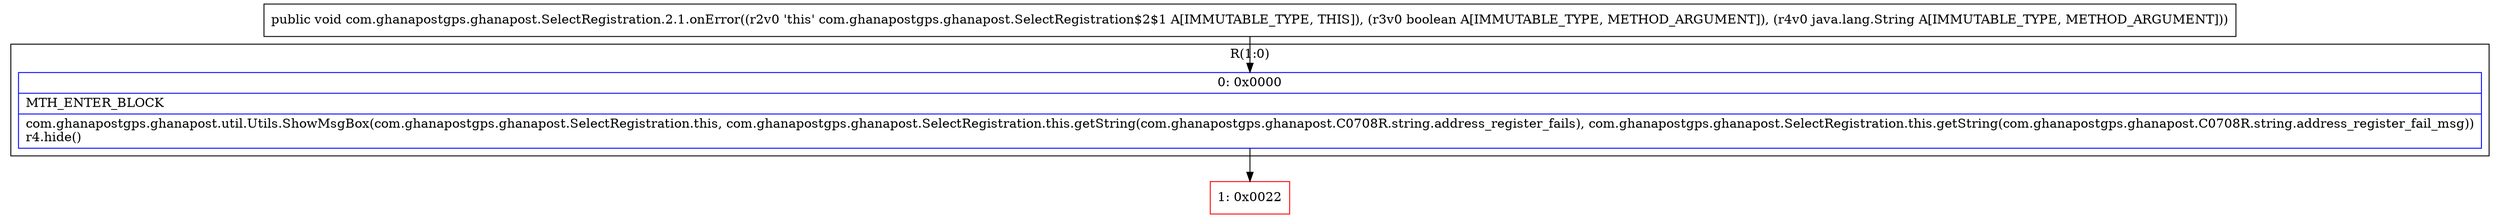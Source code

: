 digraph "CFG forcom.ghanapostgps.ghanapost.SelectRegistration.2.1.onError(ZLjava\/lang\/String;)V" {
subgraph cluster_Region_728176870 {
label = "R(1:0)";
node [shape=record,color=blue];
Node_0 [shape=record,label="{0\:\ 0x0000|MTH_ENTER_BLOCK\l|com.ghanapostgps.ghanapost.util.Utils.ShowMsgBox(com.ghanapostgps.ghanapost.SelectRegistration.this, com.ghanapostgps.ghanapost.SelectRegistration.this.getString(com.ghanapostgps.ghanapost.C0708R.string.address_register_fails), com.ghanapostgps.ghanapost.SelectRegistration.this.getString(com.ghanapostgps.ghanapost.C0708R.string.address_register_fail_msg))\lr4.hide()\l}"];
}
Node_1 [shape=record,color=red,label="{1\:\ 0x0022}"];
MethodNode[shape=record,label="{public void com.ghanapostgps.ghanapost.SelectRegistration.2.1.onError((r2v0 'this' com.ghanapostgps.ghanapost.SelectRegistration$2$1 A[IMMUTABLE_TYPE, THIS]), (r3v0 boolean A[IMMUTABLE_TYPE, METHOD_ARGUMENT]), (r4v0 java.lang.String A[IMMUTABLE_TYPE, METHOD_ARGUMENT])) }"];
MethodNode -> Node_0;
Node_0 -> Node_1;
}

